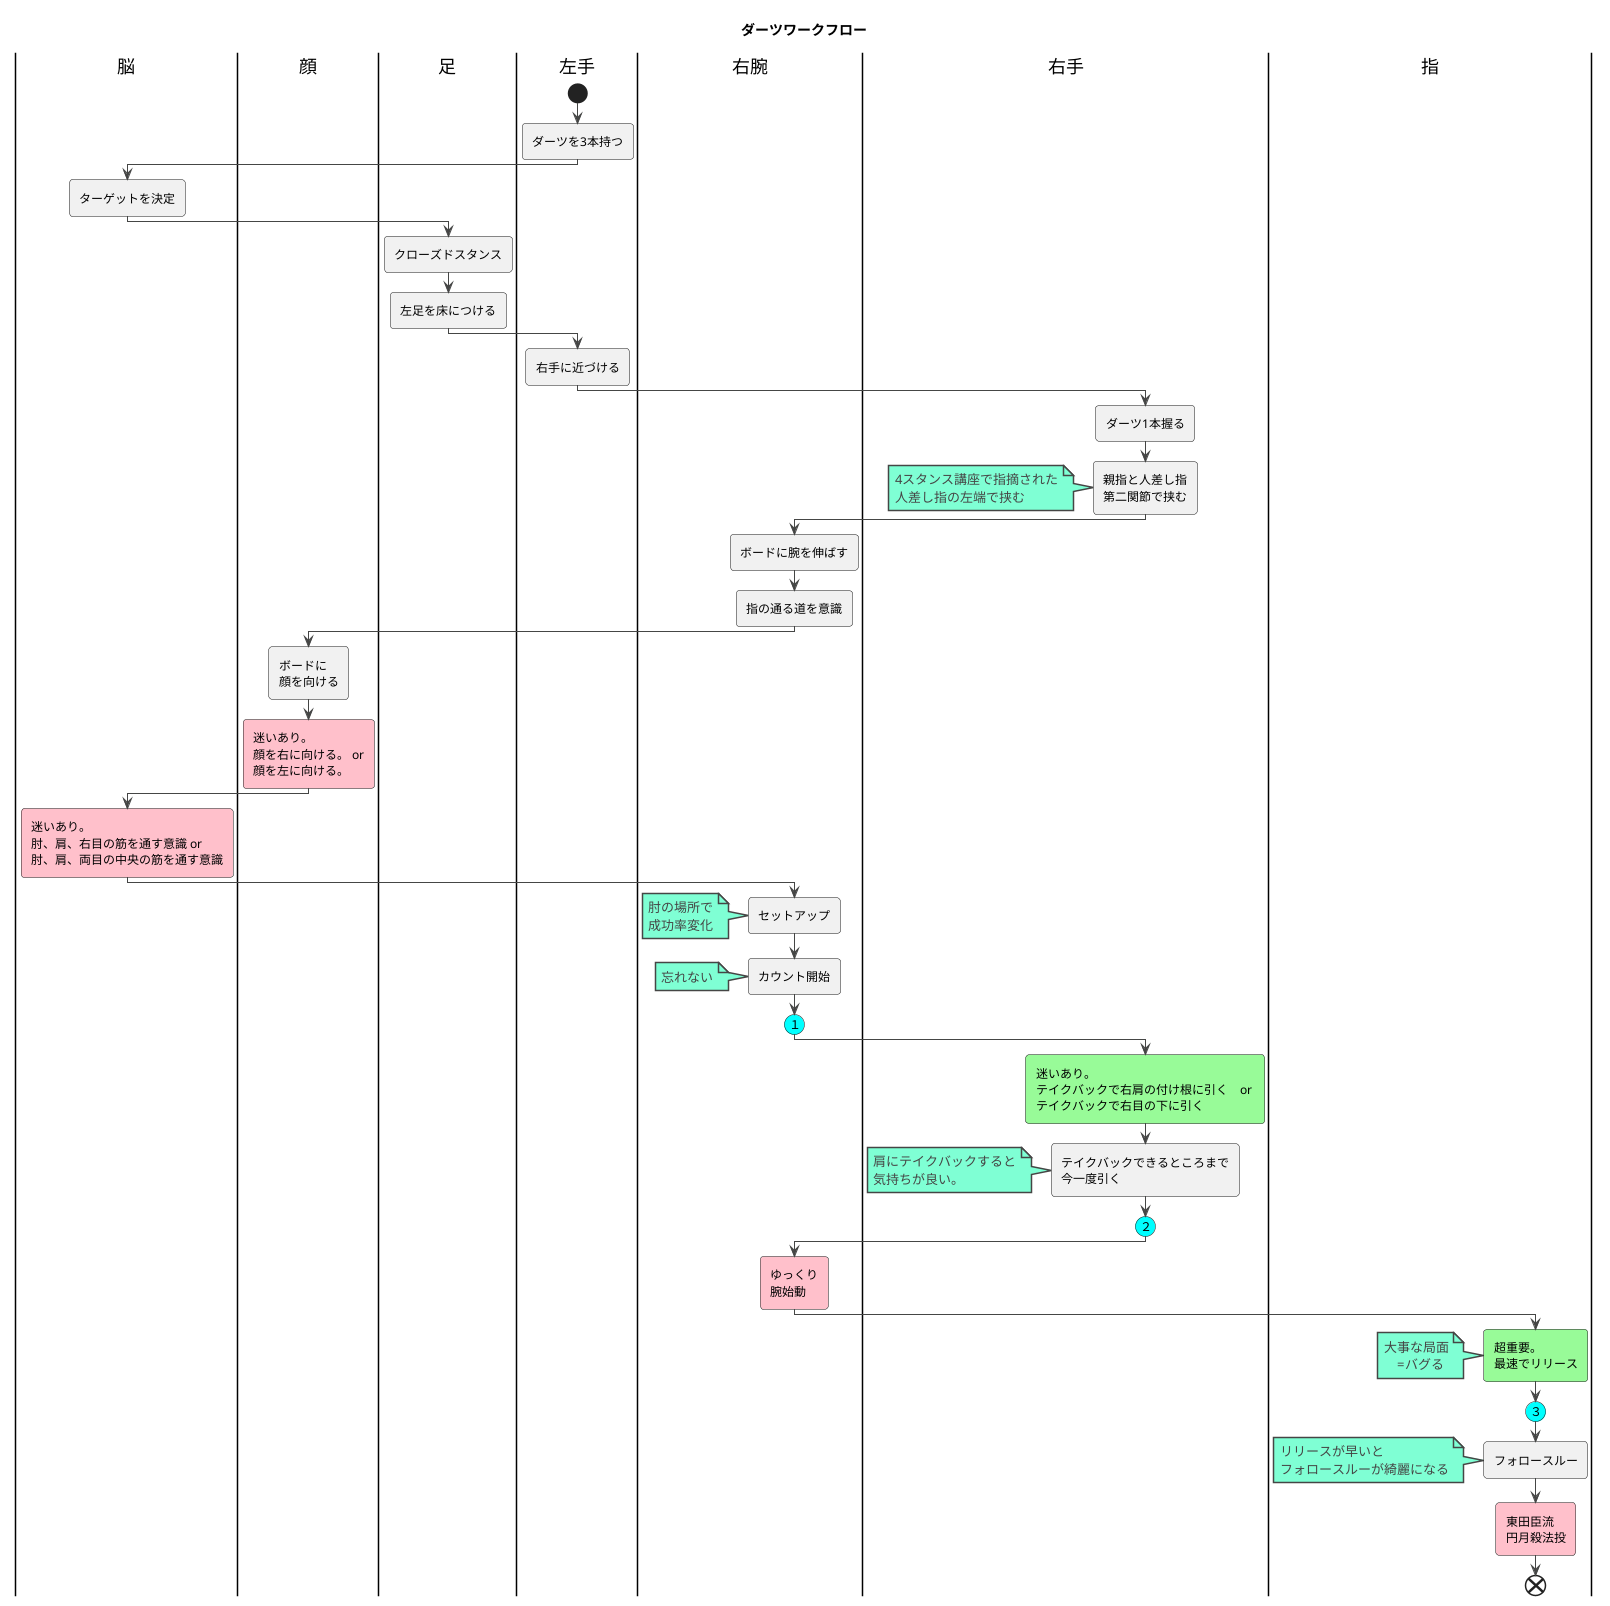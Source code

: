 @startuml
title ダーツワークフロー



!theme vibrant

|脳|
|顔|
|足|
|左手|
|右腕|
|左手|
start
:ダーツを3本持つ;
|脳|
:ターゲットを決定;
|足|
:クローズドスタンス;
:左足を床につける;
/'
################
##pink:左足を右足よりも
#後ろに下げる;
################
'/

|左手|
:右手に近づける;
|右手|
:ダーツ1本握る;
:親指と人差し指
第二関節で挟む;
note
  4スタンス講座で指摘された
  人差し指の左端で挟む
end note

|右腕|
:ボードに腕を伸ばす;

/'
################
##pink:腕を一番右側
#まで伸ばす;
################
'/
:指の通る道を意識;
|顔|
:ボードに
顔を向ける;
#pink:迷いあり。
顔を右に向ける。 or
顔を左に向ける。 ;
|脳|
#pink:迷いあり。
肘、肩、右目の筋を通す意識 or
肘、肩、両目の中央の筋を通す意識;
|右腕|
:セットアップ;
/'
################
':60°ぐらいに構える;
################
'/
note
肘の場所で
成功率変化
end note

|右腕|
:カウント開始;

note
    忘れない
end note


#Aqua:(１)

|右手|

#palegreen:迷いあり。
テイクバックで右肩の付け根に引く　or 
テイクバックで右目の下に引く;

:テイクバックできるところまで
今一度引く;

note
    肩にテイクバックすると
    気持ちが良い。
end note

#Aqua:(２)

/'
#pink:肘固定意識;
note
    固定が甘い
    →飛ばない
end note
#pink:肘の裏側意識;
note
    指の道が
    肘の左側
end note
'/

|右腕|
#pink:ゆっくり
腕始動;
|指|
#palegreen:超重要。
最速でリリース;
note
    大事な局面
        =バグる 
end note

#Aqua:(３)


:フォロースルー;

note
  リリースが早いと
  フォロースルーが綺麗になる
end note
#pink:東田臣流
円月殺法投;
end
@enduml

